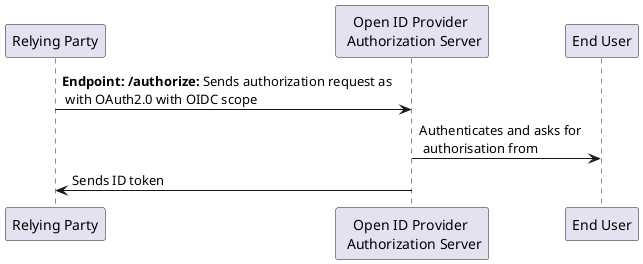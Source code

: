 @startuml

participant "Relying Party" as relying_party
participant "Open ID Provider \n Authorization Server" as open_id_provider
participant "End User" as end_user

relying_party -> open_id_provider: **Endpoint: /authorize:** Sends authorization request as \n with OAuth2.0 with OIDC scope
open_id_provider -> end_user: Authenticates and asks for \n authorisation from
open_id_provider -> relying_party: Sends ID token

@enduml